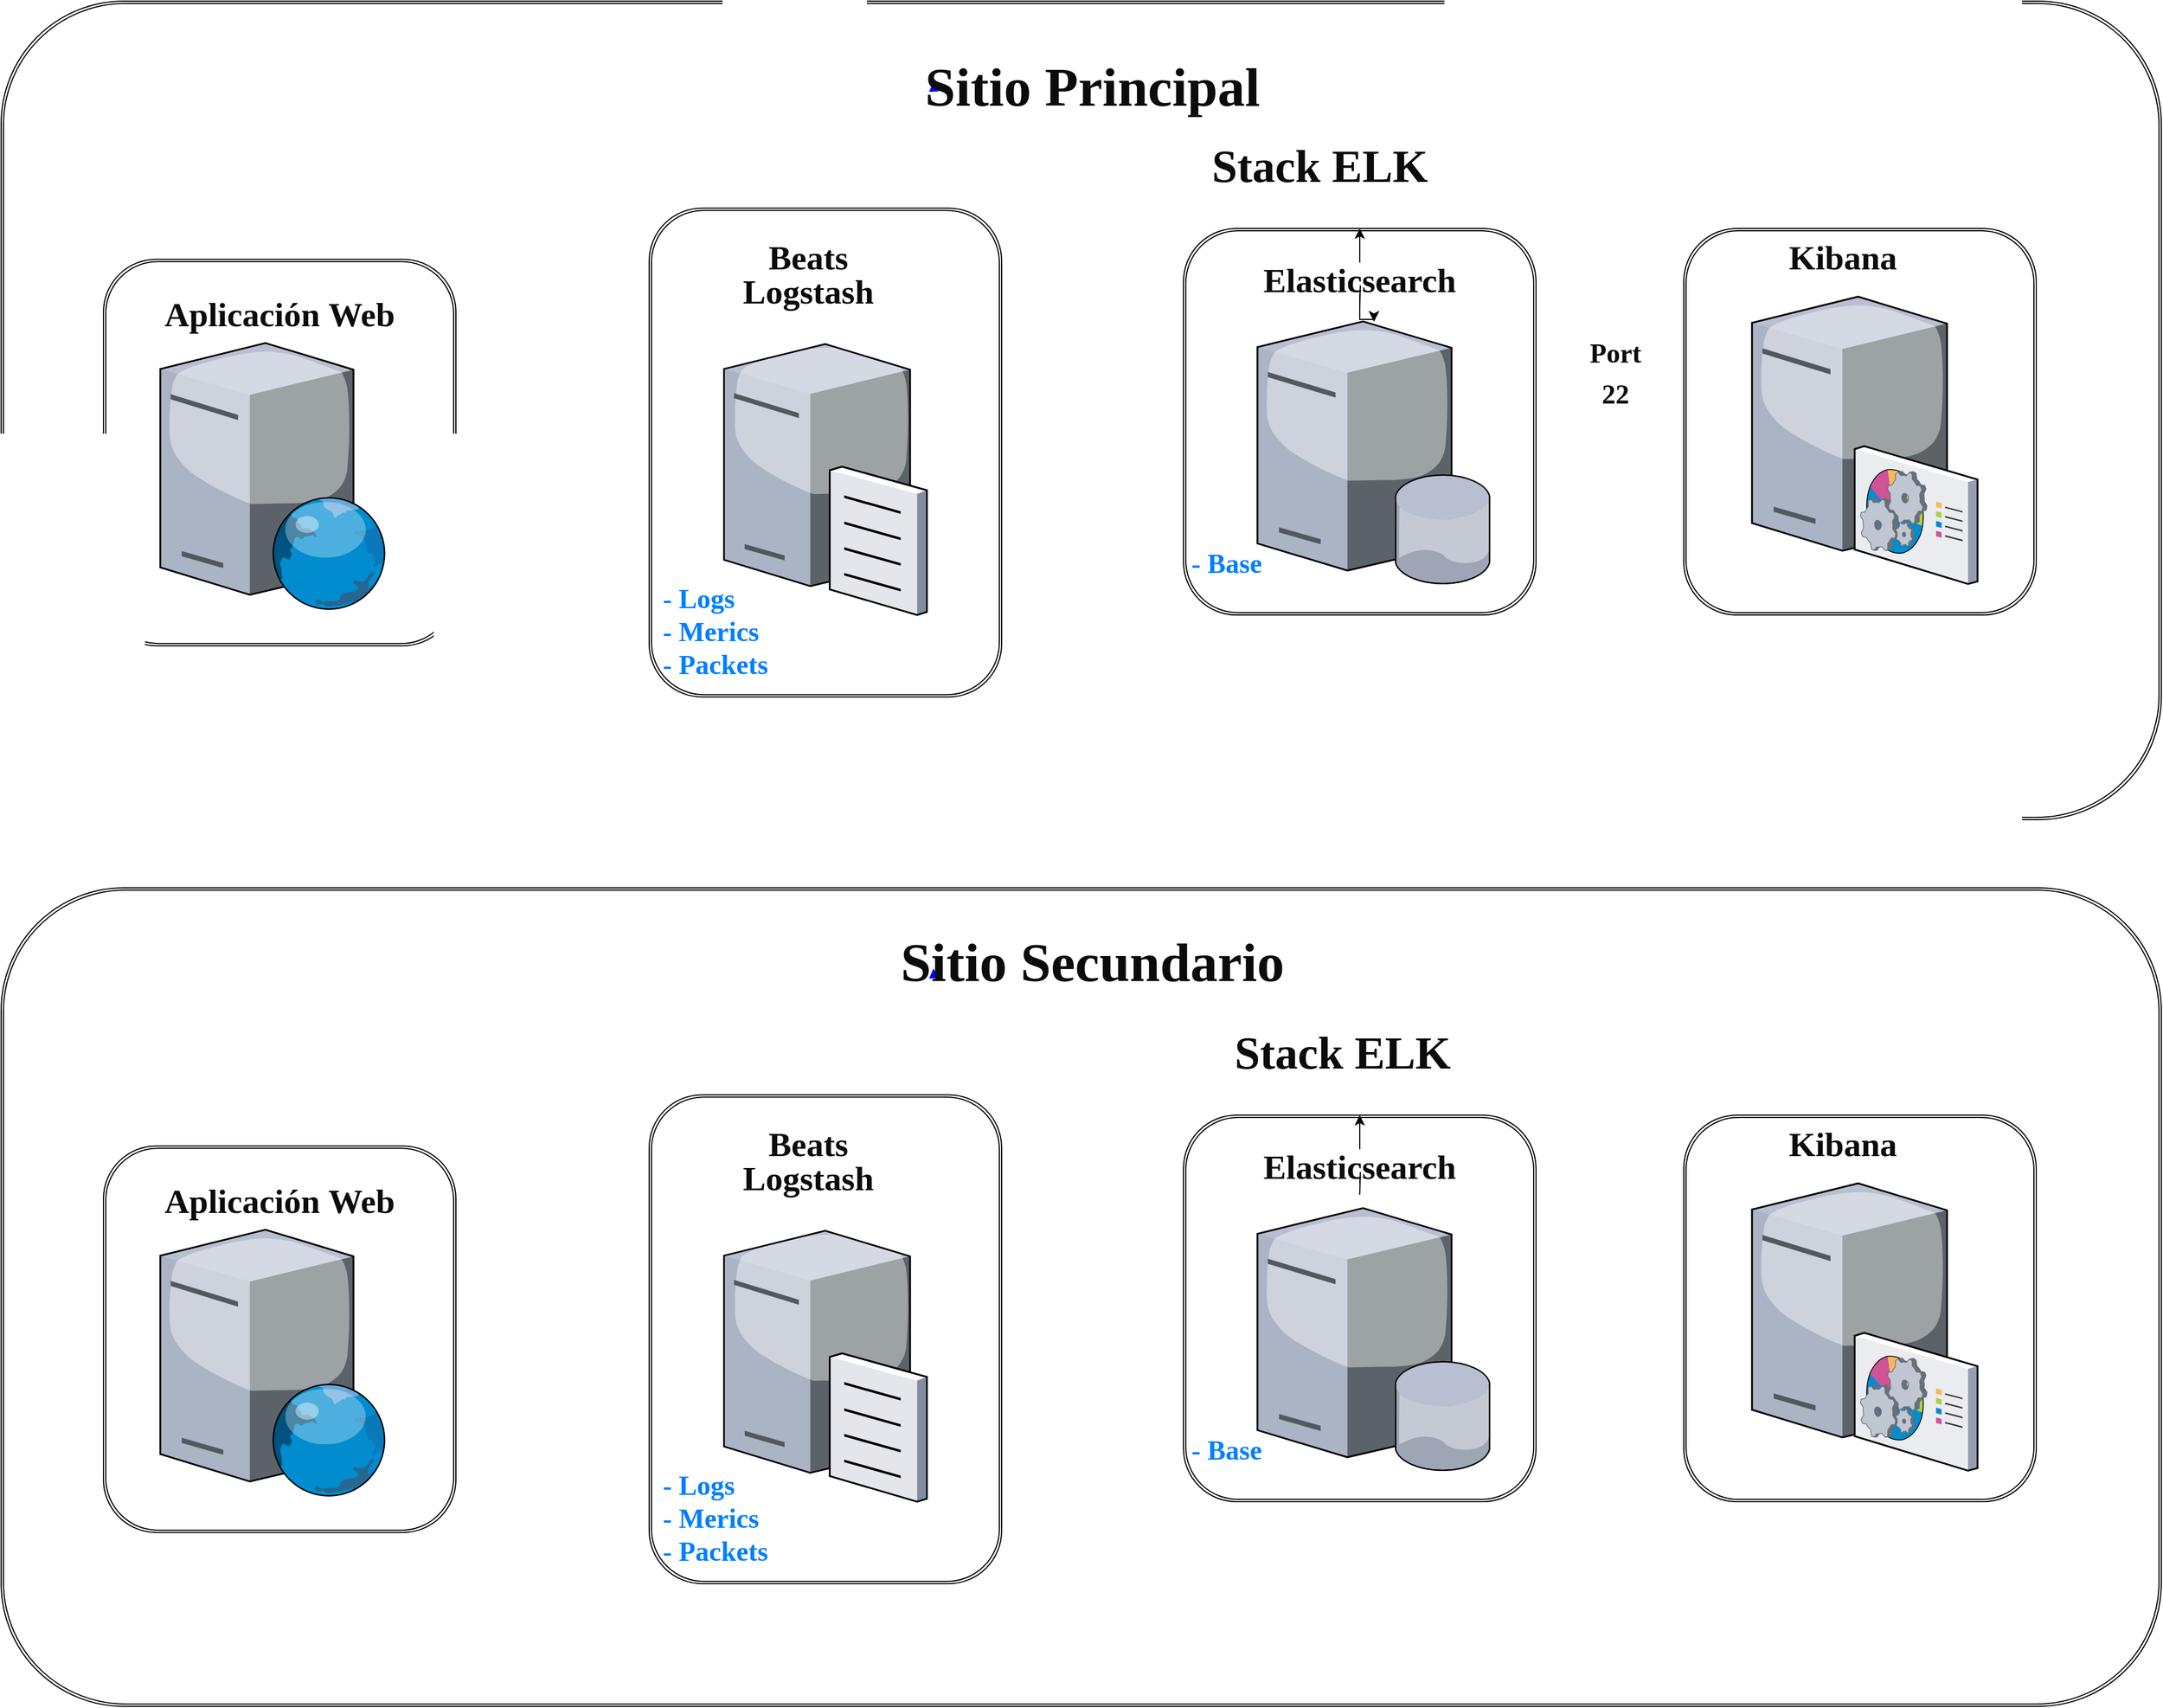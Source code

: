 <mxfile version="20.8.1" type="github">
  <diagram name="Page-1" id="822b0af5-4adb-64df-f703-e8dfc1f81529">
    <mxGraphModel dx="3008" dy="1068" grid="1" gridSize="10" guides="1" tooltips="1" connect="1" arrows="1" fold="1" page="1" pageScale="1" pageWidth="1100" pageHeight="850" background="none" math="0" shadow="0">
      <root>
        <mxCell id="0" />
        <mxCell id="1" parent="0" />
        <mxCell id="I3DkCNayP3qVsuITPL4q-41" value="" style="shape=ext;double=1;rounded=1;whiteSpace=wrap;html=1;fontSize=30;fontColor=#0d0c0c;" parent="1" vertex="1">
          <mxGeometry x="-210" y="310" width="1900" height="720" as="geometry" />
        </mxCell>
        <mxCell id="I3DkCNayP3qVsuITPL4q-17" value="" style="shape=ext;double=1;rounded=1;whiteSpace=wrap;html=1;fontSize=30;fontColor=#0d0c0c;" parent="1" vertex="1">
          <mxGeometry x="830" y="510" width="310" height="340" as="geometry" />
        </mxCell>
        <mxCell id="I3DkCNayP3qVsuITPL4q-9" value="" style="shape=ext;double=1;rounded=1;whiteSpace=wrap;html=1;fontSize=30;fontColor=#0d0c0c;" parent="1" vertex="1">
          <mxGeometry x="360" y="492.08" width="310" height="430" as="geometry" />
        </mxCell>
        <mxCell id="7d933b09d9755ecc-23" style="rounded=0;html=1;labelBackgroundColor=none;startArrow=none;startFill=0;endArrow=block;endFill=1;strokeColor=#0000FF;strokeWidth=1;fontFamily=Verdana;fontSize=12" parent="1" edge="1">
          <mxGeometry relative="1" as="geometry">
            <mxPoint x="610.459" y="389.539" as="sourcePoint" />
            <mxPoint x="610" y="381" as="targetPoint" />
          </mxGeometry>
        </mxCell>
        <mxCell id="I3DkCNayP3qVsuITPL4q-10" value="" style="verticalLabelPosition=bottom;aspect=fixed;html=1;verticalAlign=top;strokeColor=none;shape=mxgraph.citrix.file_server;rounded=0;shadow=0;comic=0;fontFamily=Verdana;" parent="1" vertex="1">
          <mxGeometry x="425.82" y="606" width="178.35" height="243.66" as="geometry" />
        </mxCell>
        <mxCell id="I3DkCNayP3qVsuITPL4q-20" value="" style="edgeStyle=orthogonalEdgeStyle;rounded=0;orthogonalLoop=1;jettySize=auto;html=1;fontSize=24;fontColor=#007FFF;startArrow=none;" parent="1" source="I3DkCNayP3qVsuITPL4q-21" edge="1">
          <mxGeometry relative="1" as="geometry">
            <mxPoint x="985" y="510" as="targetPoint" />
          </mxGeometry>
        </mxCell>
        <mxCell id="I3DkCNayP3qVsuITPL4q-22" value="" style="edgeStyle=orthogonalEdgeStyle;rounded=0;orthogonalLoop=1;jettySize=auto;html=1;fontSize=24;fontColor=#007FFF;endArrow=none;" parent="1" target="I3DkCNayP3qVsuITPL4q-21" edge="1">
          <mxGeometry relative="1" as="geometry">
            <mxPoint x="985" y="580" as="sourcePoint" />
            <mxPoint x="985" y="510" as="targetPoint" />
          </mxGeometry>
        </mxCell>
        <mxCell id="I3DkCNayP3qVsuITPL4q-85" value="" style="edgeStyle=orthogonalEdgeStyle;rounded=0;orthogonalLoop=1;jettySize=auto;html=1;fontSize=48;fontColor=#007FFF;" parent="1" source="I3DkCNayP3qVsuITPL4q-21" target="I3DkCNayP3qVsuITPL4q-29" edge="1">
          <mxGeometry relative="1" as="geometry" />
        </mxCell>
        <mxCell id="I3DkCNayP3qVsuITPL4q-86" value="" style="edgeStyle=orthogonalEdgeStyle;rounded=0;orthogonalLoop=1;jettySize=auto;html=1;fontSize=48;fontColor=#007FFF;" parent="1" source="I3DkCNayP3qVsuITPL4q-21" target="I3DkCNayP3qVsuITPL4q-29" edge="1">
          <mxGeometry relative="1" as="geometry" />
        </mxCell>
        <mxCell id="I3DkCNayP3qVsuITPL4q-87" value="" style="edgeStyle=orthogonalEdgeStyle;rounded=0;orthogonalLoop=1;jettySize=auto;html=1;fontSize=48;fontColor=#007FFF;" parent="1" source="I3DkCNayP3qVsuITPL4q-21" target="I3DkCNayP3qVsuITPL4q-29" edge="1">
          <mxGeometry relative="1" as="geometry" />
        </mxCell>
        <mxCell id="I3DkCNayP3qVsuITPL4q-21" value="&lt;b style=&quot;border-color: var(--border-color); color: rgb(13, 12, 12); font-family: Verdana; font-size: 30px;&quot;&gt;Elasticsearch&lt;/b&gt;" style="text;strokeColor=none;align=center;fillColor=none;html=1;verticalAlign=middle;whiteSpace=wrap;rounded=0;fontSize=24;fontColor=#007FFF;" parent="1" vertex="1">
          <mxGeometry x="955" y="540" width="60" height="30" as="geometry" />
        </mxCell>
        <mxCell id="I3DkCNayP3qVsuITPL4q-23" value="&lt;font face=&quot;Verdana&quot; color=&quot;#0d0c0c&quot;&gt;&lt;span style=&quot;font-size: 30px;&quot;&gt;&lt;b&gt;Logstash&lt;/b&gt;&lt;/span&gt;&lt;/font&gt;" style="text;strokeColor=none;align=center;fillColor=none;html=1;verticalAlign=middle;whiteSpace=wrap;rounded=0;fontSize=24;fontColor=#007FFF;" parent="1" vertex="1">
          <mxGeometry x="470" y="550" width="60" height="30" as="geometry" />
        </mxCell>
        <mxCell id="I3DkCNayP3qVsuITPL4q-24" value="&lt;font face=&quot;Verdana&quot; color=&quot;#0d0c0c&quot;&gt;&lt;span style=&quot;font-size: 30px;&quot;&gt;&lt;b&gt;Beats&lt;/b&gt;&lt;/span&gt;&lt;/font&gt;" style="text;strokeColor=none;align=center;fillColor=none;html=1;verticalAlign=middle;whiteSpace=wrap;rounded=0;fontSize=24;fontColor=#007FFF;" parent="1" vertex="1">
          <mxGeometry x="470" y="520" width="60" height="30" as="geometry" />
        </mxCell>
        <mxCell id="I3DkCNayP3qVsuITPL4q-26" value="" style="shape=ext;double=1;rounded=1;whiteSpace=wrap;html=1;fontSize=30;fontColor=#0d0c0c;" parent="1" vertex="1">
          <mxGeometry x="1270" y="510" width="310" height="340" as="geometry" />
        </mxCell>
        <mxCell id="I3DkCNayP3qVsuITPL4q-27" value="&lt;b style=&quot;border-color: var(--border-color); color: rgb(0, 0, 0); font-family: Verdana;&quot;&gt;&lt;font style=&quot;border-color: var(--border-color);&quot; color=&quot;#007fff&quot;&gt;- Logs&lt;br style=&quot;border-color: var(--border-color);&quot;&gt;- Merics&lt;br style=&quot;border-color: var(--border-color);&quot;&gt;&lt;div style=&quot;border-color: var(--border-color);&quot;&gt;&lt;b style=&quot;border-color: var(--border-color); background-color: initial;&quot;&gt;- Packets&lt;/b&gt;&lt;/div&gt;&lt;/font&gt;&lt;/b&gt;" style="text;strokeColor=none;align=left;fillColor=none;html=1;verticalAlign=middle;whiteSpace=wrap;rounded=0;fontSize=24;fontColor=#007FFF;" parent="1" vertex="1">
          <mxGeometry x="370" y="849.66" width="180" height="30" as="geometry" />
        </mxCell>
        <mxCell id="I3DkCNayP3qVsuITPL4q-28" value="&lt;b style=&quot;border-color: var(--border-color); color: rgb(0, 0, 0); font-family: Verdana;&quot;&gt;&lt;font style=&quot;border-color: var(--border-color);&quot; color=&quot;#007fff&quot;&gt;- Base&lt;br&gt;&lt;/font&gt;&lt;/b&gt;" style="text;strokeColor=none;align=left;fillColor=none;html=1;verticalAlign=middle;whiteSpace=wrap;rounded=0;fontSize=24;fontColor=#007FFF;" parent="1" vertex="1">
          <mxGeometry x="835" y="790" width="180" height="30" as="geometry" />
        </mxCell>
        <mxCell id="I3DkCNayP3qVsuITPL4q-29" value="" style="verticalLabelPosition=bottom;sketch=0;aspect=fixed;html=1;verticalAlign=top;strokeColor=none;align=center;outlineConnect=0;shape=mxgraph.citrix.database_server;fontSize=24;fontColor=#007FFF;" parent="1" vertex="1">
          <mxGeometry x="895" y="591.76" width="205.01" height="230.64" as="geometry" />
        </mxCell>
        <mxCell id="I3DkCNayP3qVsuITPL4q-31" value="" style="verticalLabelPosition=bottom;sketch=0;aspect=fixed;html=1;verticalAlign=top;strokeColor=none;align=center;outlineConnect=0;shape=mxgraph.citrix.command_center;fontSize=24;fontColor=#007FFF;" parent="1" vertex="1">
          <mxGeometry x="1330" y="570" width="198.5" height="252.4" as="geometry" />
        </mxCell>
        <mxCell id="I3DkCNayP3qVsuITPL4q-32" value="&lt;font face=&quot;Verdana&quot; color=&quot;#0d0c0c&quot;&gt;&lt;span style=&quot;font-size: 30px;&quot;&gt;&lt;b&gt;Kibana&lt;/b&gt;&lt;/span&gt;&lt;/font&gt;" style="text;strokeColor=none;align=center;fillColor=none;html=1;verticalAlign=middle;whiteSpace=wrap;rounded=0;fontSize=24;fontColor=#007FFF;" parent="1" vertex="1">
          <mxGeometry x="1380" y="520" width="60" height="30" as="geometry" />
        </mxCell>
        <mxCell id="I3DkCNayP3qVsuITPL4q-36" value="" style="shape=ext;double=1;rounded=1;whiteSpace=wrap;html=1;fontSize=30;fontColor=#0d0c0c;" parent="1" vertex="1">
          <mxGeometry x="-120" y="537.08" width="310" height="340" as="geometry" />
        </mxCell>
        <mxCell id="I3DkCNayP3qVsuITPL4q-37" value="" style="verticalLabelPosition=bottom;sketch=0;aspect=fixed;html=1;verticalAlign=top;strokeColor=none;align=center;outlineConnect=0;shape=mxgraph.citrix.web_server;fontSize=24;fontColor=#007FFF;" parent="1" vertex="1">
          <mxGeometry x="-70" y="610.77" width="199" height="234.12" as="geometry" />
        </mxCell>
        <mxCell id="I3DkCNayP3qVsuITPL4q-40" value="&lt;font face=&quot;Verdana&quot; color=&quot;#0d0c0c&quot;&gt;&lt;span style=&quot;font-size: 30px;&quot;&gt;&lt;b&gt;Aplicación&lt;/b&gt;&lt;/span&gt;&lt;b style=&quot;font-size: 30px;&quot;&gt;&amp;nbsp;Web&lt;/b&gt;&lt;/font&gt;" style="text;strokeColor=none;align=center;fillColor=none;html=1;verticalAlign=middle;whiteSpace=wrap;rounded=0;fontSize=24;fontColor=#007FFF;" parent="1" vertex="1">
          <mxGeometry x="5" y="570" width="60" height="30" as="geometry" />
        </mxCell>
        <mxCell id="I3DkCNayP3qVsuITPL4q-42" value="&lt;font size=&quot;1&quot; face=&quot;Verdana&quot; color=&quot;#0d0c0c&quot;&gt;&lt;b style=&quot;font-size: 48px;&quot;&gt;Sitio Principal&lt;/b&gt;&lt;/font&gt;" style="text;strokeColor=none;align=center;fillColor=none;html=1;verticalAlign=middle;whiteSpace=wrap;rounded=0;fontSize=24;fontColor=#007FFF;" parent="1" vertex="1">
          <mxGeometry x="540" y="370" width="420" height="30" as="geometry" />
        </mxCell>
        <mxCell id="I3DkCNayP3qVsuITPL4q-63" value="" style="shape=ext;double=1;rounded=1;whiteSpace=wrap;html=1;fontSize=30;fontColor=#0d0c0c;" parent="1" vertex="1">
          <mxGeometry x="-210" y="1090" width="1900" height="720" as="geometry" />
        </mxCell>
        <mxCell id="I3DkCNayP3qVsuITPL4q-64" value="" style="shape=ext;double=1;rounded=1;whiteSpace=wrap;html=1;fontSize=30;fontColor=#0d0c0c;" parent="1" vertex="1">
          <mxGeometry x="830" y="1290" width="310" height="340" as="geometry" />
        </mxCell>
        <mxCell id="I3DkCNayP3qVsuITPL4q-65" value="" style="shape=ext;double=1;rounded=1;whiteSpace=wrap;html=1;fontSize=30;fontColor=#0d0c0c;" parent="1" vertex="1">
          <mxGeometry x="360" y="1272.08" width="310" height="430" as="geometry" />
        </mxCell>
        <mxCell id="I3DkCNayP3qVsuITPL4q-66" style="rounded=0;html=1;labelBackgroundColor=none;startArrow=none;startFill=0;endArrow=block;endFill=1;strokeColor=#0000FF;strokeWidth=1;fontFamily=Verdana;fontSize=12" parent="1" edge="1">
          <mxGeometry relative="1" as="geometry">
            <mxPoint x="610.459" y="1169.539" as="sourcePoint" />
            <mxPoint x="610" y="1161" as="targetPoint" />
          </mxGeometry>
        </mxCell>
        <mxCell id="I3DkCNayP3qVsuITPL4q-67" value="" style="verticalLabelPosition=bottom;aspect=fixed;html=1;verticalAlign=top;strokeColor=none;shape=mxgraph.citrix.file_server;rounded=0;shadow=0;comic=0;fontFamily=Verdana;" parent="1" vertex="1">
          <mxGeometry x="425.82" y="1386" width="178.35" height="243.66" as="geometry" />
        </mxCell>
        <mxCell id="I3DkCNayP3qVsuITPL4q-68" value="" style="edgeStyle=orthogonalEdgeStyle;rounded=0;orthogonalLoop=1;jettySize=auto;html=1;fontSize=24;fontColor=#007FFF;startArrow=none;" parent="1" source="I3DkCNayP3qVsuITPL4q-70" edge="1">
          <mxGeometry relative="1" as="geometry">
            <mxPoint x="985" y="1290" as="targetPoint" />
          </mxGeometry>
        </mxCell>
        <mxCell id="I3DkCNayP3qVsuITPL4q-69" value="" style="edgeStyle=orthogonalEdgeStyle;rounded=0;orthogonalLoop=1;jettySize=auto;html=1;fontSize=24;fontColor=#007FFF;endArrow=none;" parent="1" target="I3DkCNayP3qVsuITPL4q-70" edge="1">
          <mxGeometry relative="1" as="geometry">
            <mxPoint x="985" y="1360" as="sourcePoint" />
            <mxPoint x="985" y="1290" as="targetPoint" />
          </mxGeometry>
        </mxCell>
        <mxCell id="I3DkCNayP3qVsuITPL4q-70" value="&lt;b style=&quot;border-color: var(--border-color); color: rgb(13, 12, 12); font-family: Verdana; font-size: 30px;&quot;&gt;Elasticsearch&lt;/b&gt;" style="text;strokeColor=none;align=center;fillColor=none;html=1;verticalAlign=middle;whiteSpace=wrap;rounded=0;fontSize=24;fontColor=#007FFF;" parent="1" vertex="1">
          <mxGeometry x="955" y="1320" width="60" height="30" as="geometry" />
        </mxCell>
        <mxCell id="I3DkCNayP3qVsuITPL4q-71" value="&lt;font face=&quot;Verdana&quot; color=&quot;#0d0c0c&quot;&gt;&lt;span style=&quot;font-size: 30px;&quot;&gt;&lt;b&gt;Logstash&lt;/b&gt;&lt;/span&gt;&lt;/font&gt;" style="text;strokeColor=none;align=center;fillColor=none;html=1;verticalAlign=middle;whiteSpace=wrap;rounded=0;fontSize=24;fontColor=#007FFF;" parent="1" vertex="1">
          <mxGeometry x="470" y="1330" width="60" height="30" as="geometry" />
        </mxCell>
        <mxCell id="I3DkCNayP3qVsuITPL4q-72" value="&lt;font face=&quot;Verdana&quot; color=&quot;#0d0c0c&quot;&gt;&lt;span style=&quot;font-size: 30px;&quot;&gt;&lt;b&gt;Beats&lt;/b&gt;&lt;/span&gt;&lt;/font&gt;" style="text;strokeColor=none;align=center;fillColor=none;html=1;verticalAlign=middle;whiteSpace=wrap;rounded=0;fontSize=24;fontColor=#007FFF;" parent="1" vertex="1">
          <mxGeometry x="470" y="1300" width="60" height="30" as="geometry" />
        </mxCell>
        <mxCell id="I3DkCNayP3qVsuITPL4q-73" value="" style="shape=ext;double=1;rounded=1;whiteSpace=wrap;html=1;fontSize=30;fontColor=#0d0c0c;" parent="1" vertex="1">
          <mxGeometry x="1270" y="1290" width="310" height="340" as="geometry" />
        </mxCell>
        <mxCell id="I3DkCNayP3qVsuITPL4q-74" value="&lt;b style=&quot;border-color: var(--border-color); color: rgb(0, 0, 0); font-family: Verdana;&quot;&gt;&lt;font style=&quot;border-color: var(--border-color);&quot; color=&quot;#007fff&quot;&gt;- Logs&lt;br style=&quot;border-color: var(--border-color);&quot;&gt;- Merics&lt;br style=&quot;border-color: var(--border-color);&quot;&gt;&lt;div style=&quot;border-color: var(--border-color);&quot;&gt;&lt;b style=&quot;border-color: var(--border-color); background-color: initial;&quot;&gt;- Packets&lt;/b&gt;&lt;/div&gt;&lt;/font&gt;&lt;/b&gt;" style="text;strokeColor=none;align=left;fillColor=none;html=1;verticalAlign=middle;whiteSpace=wrap;rounded=0;fontSize=24;fontColor=#007FFF;" parent="1" vertex="1">
          <mxGeometry x="370" y="1629.66" width="180" height="30" as="geometry" />
        </mxCell>
        <mxCell id="I3DkCNayP3qVsuITPL4q-75" value="&lt;b style=&quot;border-color: var(--border-color); color: rgb(0, 0, 0); font-family: Verdana;&quot;&gt;&lt;font style=&quot;border-color: var(--border-color);&quot; color=&quot;#007fff&quot;&gt;- Base&lt;br&gt;&lt;/font&gt;&lt;/b&gt;" style="text;strokeColor=none;align=left;fillColor=none;html=1;verticalAlign=middle;whiteSpace=wrap;rounded=0;fontSize=24;fontColor=#007FFF;" parent="1" vertex="1">
          <mxGeometry x="835" y="1570" width="180" height="30" as="geometry" />
        </mxCell>
        <mxCell id="I3DkCNayP3qVsuITPL4q-76" value="" style="verticalLabelPosition=bottom;sketch=0;aspect=fixed;html=1;verticalAlign=top;strokeColor=none;align=center;outlineConnect=0;shape=mxgraph.citrix.database_server;fontSize=24;fontColor=#007FFF;" parent="1" vertex="1">
          <mxGeometry x="895" y="1371.76" width="205.01" height="230.64" as="geometry" />
        </mxCell>
        <mxCell id="I3DkCNayP3qVsuITPL4q-77" value="" style="verticalLabelPosition=bottom;sketch=0;aspect=fixed;html=1;verticalAlign=top;strokeColor=none;align=center;outlineConnect=0;shape=mxgraph.citrix.command_center;fontSize=24;fontColor=#007FFF;" parent="1" vertex="1">
          <mxGeometry x="1330" y="1350" width="198.5" height="252.4" as="geometry" />
        </mxCell>
        <mxCell id="I3DkCNayP3qVsuITPL4q-78" value="&lt;font face=&quot;Verdana&quot; color=&quot;#0d0c0c&quot;&gt;&lt;span style=&quot;font-size: 30px;&quot;&gt;&lt;b&gt;Kibana&lt;/b&gt;&lt;/span&gt;&lt;/font&gt;" style="text;strokeColor=none;align=center;fillColor=none;html=1;verticalAlign=middle;whiteSpace=wrap;rounded=0;fontSize=24;fontColor=#007FFF;" parent="1" vertex="1">
          <mxGeometry x="1380" y="1300" width="60" height="30" as="geometry" />
        </mxCell>
        <mxCell id="I3DkCNayP3qVsuITPL4q-79" value="" style="shape=ext;double=1;rounded=1;whiteSpace=wrap;html=1;fontSize=30;fontColor=#0d0c0c;" parent="1" vertex="1">
          <mxGeometry x="-120" y="1317.08" width="310" height="340" as="geometry" />
        </mxCell>
        <mxCell id="I3DkCNayP3qVsuITPL4q-80" value="" style="verticalLabelPosition=bottom;sketch=0;aspect=fixed;html=1;verticalAlign=top;strokeColor=none;align=center;outlineConnect=0;shape=mxgraph.citrix.web_server;fontSize=24;fontColor=#007FFF;" parent="1" vertex="1">
          <mxGeometry x="-70" y="1390.77" width="199" height="234.12" as="geometry" />
        </mxCell>
        <mxCell id="I3DkCNayP3qVsuITPL4q-81" value="&lt;font face=&quot;Verdana&quot; color=&quot;#0d0c0c&quot;&gt;&lt;span style=&quot;font-size: 30px;&quot;&gt;&lt;b&gt;Aplicación&lt;/b&gt;&lt;/span&gt;&lt;b style=&quot;font-size: 30px;&quot;&gt;&amp;nbsp;Web&lt;/b&gt;&lt;/font&gt;" style="text;strokeColor=none;align=center;fillColor=none;html=1;verticalAlign=middle;whiteSpace=wrap;rounded=0;fontSize=24;fontColor=#007FFF;" parent="1" vertex="1">
          <mxGeometry x="5" y="1350" width="60" height="30" as="geometry" />
        </mxCell>
        <mxCell id="I3DkCNayP3qVsuITPL4q-82" value="&lt;font size=&quot;1&quot; face=&quot;Verdana&quot; color=&quot;#0d0c0c&quot;&gt;&lt;b style=&quot;font-size: 48px;&quot;&gt;Sitio Secundario&lt;br&gt;&lt;/b&gt;&lt;/font&gt;" style="text;strokeColor=none;align=center;fillColor=none;html=1;verticalAlign=middle;whiteSpace=wrap;rounded=0;fontSize=24;fontColor=#007FFF;" parent="1" vertex="1">
          <mxGeometry x="460" y="1140" width="580" height="30" as="geometry" />
        </mxCell>
        <mxCell id="I3DkCNayP3qVsuITPL4q-83" value="&lt;font size=&quot;1&quot; face=&quot;Verdana&quot; color=&quot;#0d0c0c&quot;&gt;&lt;b style=&quot;font-size: 40px;&quot;&gt;Stack ELK&lt;br&gt;&lt;/b&gt;&lt;/font&gt;" style="text;strokeColor=none;align=center;fillColor=none;html=1;verticalAlign=middle;whiteSpace=wrap;rounded=0;fontSize=24;fontColor=#007FFF;" parent="1" vertex="1">
          <mxGeometry x="740" y="440" width="420" height="30" as="geometry" />
        </mxCell>
        <mxCell id="I3DkCNayP3qVsuITPL4q-84" value="&lt;font size=&quot;1&quot; face=&quot;Verdana&quot; color=&quot;#0d0c0c&quot;&gt;&lt;b style=&quot;font-size: 40px;&quot;&gt;Stack ELK&lt;br&gt;&lt;/b&gt;&lt;/font&gt;" style="text;strokeColor=none;align=center;fillColor=none;html=1;verticalAlign=middle;whiteSpace=wrap;rounded=0;fontSize=24;fontColor=#007FFF;" parent="1" vertex="1">
          <mxGeometry x="760" y="1220" width="420" height="30" as="geometry" />
        </mxCell>
        <mxCell id="I3DkCNayP3qVsuITPL4q-88" value="&lt;font face=&quot;Verdana&quot; color=&quot;#0d0c0c&quot;&gt;&lt;span style=&quot;font-size: 30px;&quot;&gt;&lt;b style=&quot;font-size: 24px;&quot;&gt;Port 22&lt;/b&gt;&lt;/span&gt;&lt;/font&gt;" style="text;strokeColor=none;align=center;fillColor=none;html=1;verticalAlign=middle;whiteSpace=wrap;rounded=0;fontSize=24;fontColor=#007FFF;" parent="1" vertex="1">
          <mxGeometry x="1180" y="620" width="60" height="30" as="geometry" />
        </mxCell>
      </root>
    </mxGraphModel>
  </diagram>
</mxfile>
